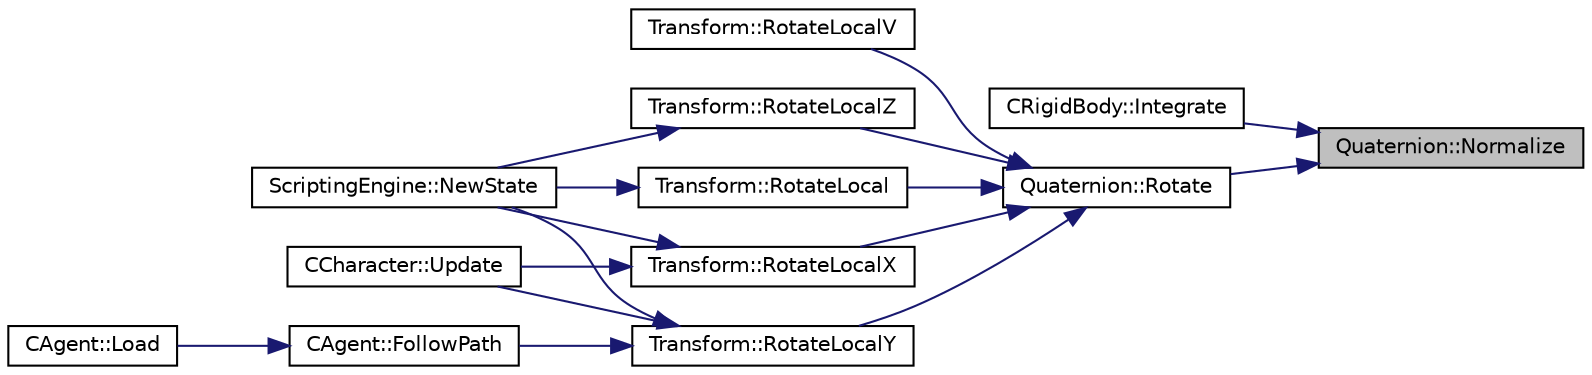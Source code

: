 digraph "Quaternion::Normalize"
{
 // LATEX_PDF_SIZE
  edge [fontname="Helvetica",fontsize="10",labelfontname="Helvetica",labelfontsize="10"];
  node [fontname="Helvetica",fontsize="10",shape=record];
  rankdir="RL";
  Node87 [label="Quaternion::Normalize",height=0.2,width=0.4,color="black", fillcolor="grey75", style="filled", fontcolor="black",tooltip=" "];
  Node87 -> Node88 [dir="back",color="midnightblue",fontsize="10",style="solid",fontname="Helvetica"];
  Node88 [label="CRigidBody::Integrate",height=0.2,width=0.4,color="black", fillcolor="white", style="filled",URL="$class_c_rigid_body.html#acab9a679a73341c283e4b1a1dad6e01b",tooltip=" "];
  Node87 -> Node89 [dir="back",color="midnightblue",fontsize="10",style="solid",fontname="Helvetica"];
  Node89 [label="Quaternion::Rotate",height=0.2,width=0.4,color="black", fillcolor="white", style="filled",URL="$class_quaternion.html#a4c2fd6204f7cde7ec63fc856e6d0fdbe",tooltip=" "];
  Node89 -> Node90 [dir="back",color="midnightblue",fontsize="10",style="solid",fontname="Helvetica"];
  Node90 [label="Transform::RotateLocalV",height=0.2,width=0.4,color="black", fillcolor="white", style="filled",URL="$class_transform.html#a2ceadfddba05f90272f50c9f602821ad",tooltip="Rotates the transform around a given axis."];
  Node89 -> Node91 [dir="back",color="midnightblue",fontsize="10",style="solid",fontname="Helvetica"];
  Node91 [label="Transform::RotateLocal",height=0.2,width=0.4,color="black", fillcolor="white", style="filled",URL="$class_transform.html#aed7e13d408957e7b6d7dbaf7b79202be",tooltip="Rotates the transform around a given axis."];
  Node91 -> Node92 [dir="back",color="midnightblue",fontsize="10",style="solid",fontname="Helvetica"];
  Node92 [label="ScriptingEngine::NewState",height=0.2,width=0.4,color="black", fillcolor="white", style="filled",URL="$class_scripting_engine.html#a125a0c206da8e74b8f6664c4e523606a",tooltip="Sets up the engine with initial processes and variables and exposes engine functionality to lua."];
  Node89 -> Node93 [dir="back",color="midnightblue",fontsize="10",style="solid",fontname="Helvetica"];
  Node93 [label="Transform::RotateLocalX",height=0.2,width=0.4,color="black", fillcolor="white", style="filled",URL="$class_transform.html#a44d3d4b98ed8a41d3830fee378d8b1a5",tooltip="Rotates the transform around the X axis."];
  Node93 -> Node94 [dir="back",color="midnightblue",fontsize="10",style="solid",fontname="Helvetica"];
  Node94 [label="CCharacter::Update",height=0.2,width=0.4,color="black", fillcolor="white", style="filled",URL="$class_c_character.html#adc476a488c7157c7fc2b32381760b4e0",tooltip="updates ongoing behaviour for the component"];
  Node93 -> Node92 [dir="back",color="midnightblue",fontsize="10",style="solid",fontname="Helvetica"];
  Node89 -> Node95 [dir="back",color="midnightblue",fontsize="10",style="solid",fontname="Helvetica"];
  Node95 [label="Transform::RotateLocalY",height=0.2,width=0.4,color="black", fillcolor="white", style="filled",URL="$class_transform.html#a68a301d51019841dc93ca2f69836c424",tooltip="Rotates the transform around the Y axis."];
  Node95 -> Node96 [dir="back",color="midnightblue",fontsize="10",style="solid",fontname="Helvetica"];
  Node96 [label="CAgent::FollowPath",height=0.2,width=0.4,color="black", fillcolor="white", style="filled",URL="$class_c_agent.html#a8e57afd96aac88101d9f75d3d1d79951",tooltip="make the Agent follow a precalculated path"];
  Node96 -> Node97 [dir="back",color="midnightblue",fontsize="10",style="solid",fontname="Helvetica"];
  Node97 [label="CAgent::Load",height=0.2,width=0.4,color="black", fillcolor="white", style="filled",URL="$class_c_agent.html#a744b88d9b408c11bb3406acb6717ddb0",tooltip="loads the component from saved state"];
  Node95 -> Node94 [dir="back",color="midnightblue",fontsize="10",style="solid",fontname="Helvetica"];
  Node95 -> Node92 [dir="back",color="midnightblue",fontsize="10",style="solid",fontname="Helvetica"];
  Node89 -> Node98 [dir="back",color="midnightblue",fontsize="10",style="solid",fontname="Helvetica"];
  Node98 [label="Transform::RotateLocalZ",height=0.2,width=0.4,color="black", fillcolor="white", style="filled",URL="$class_transform.html#a092f25418954cdba793f6d78fa3c14e3",tooltip="Rotates the transform around the Z axis."];
  Node98 -> Node92 [dir="back",color="midnightblue",fontsize="10",style="solid",fontname="Helvetica"];
}
